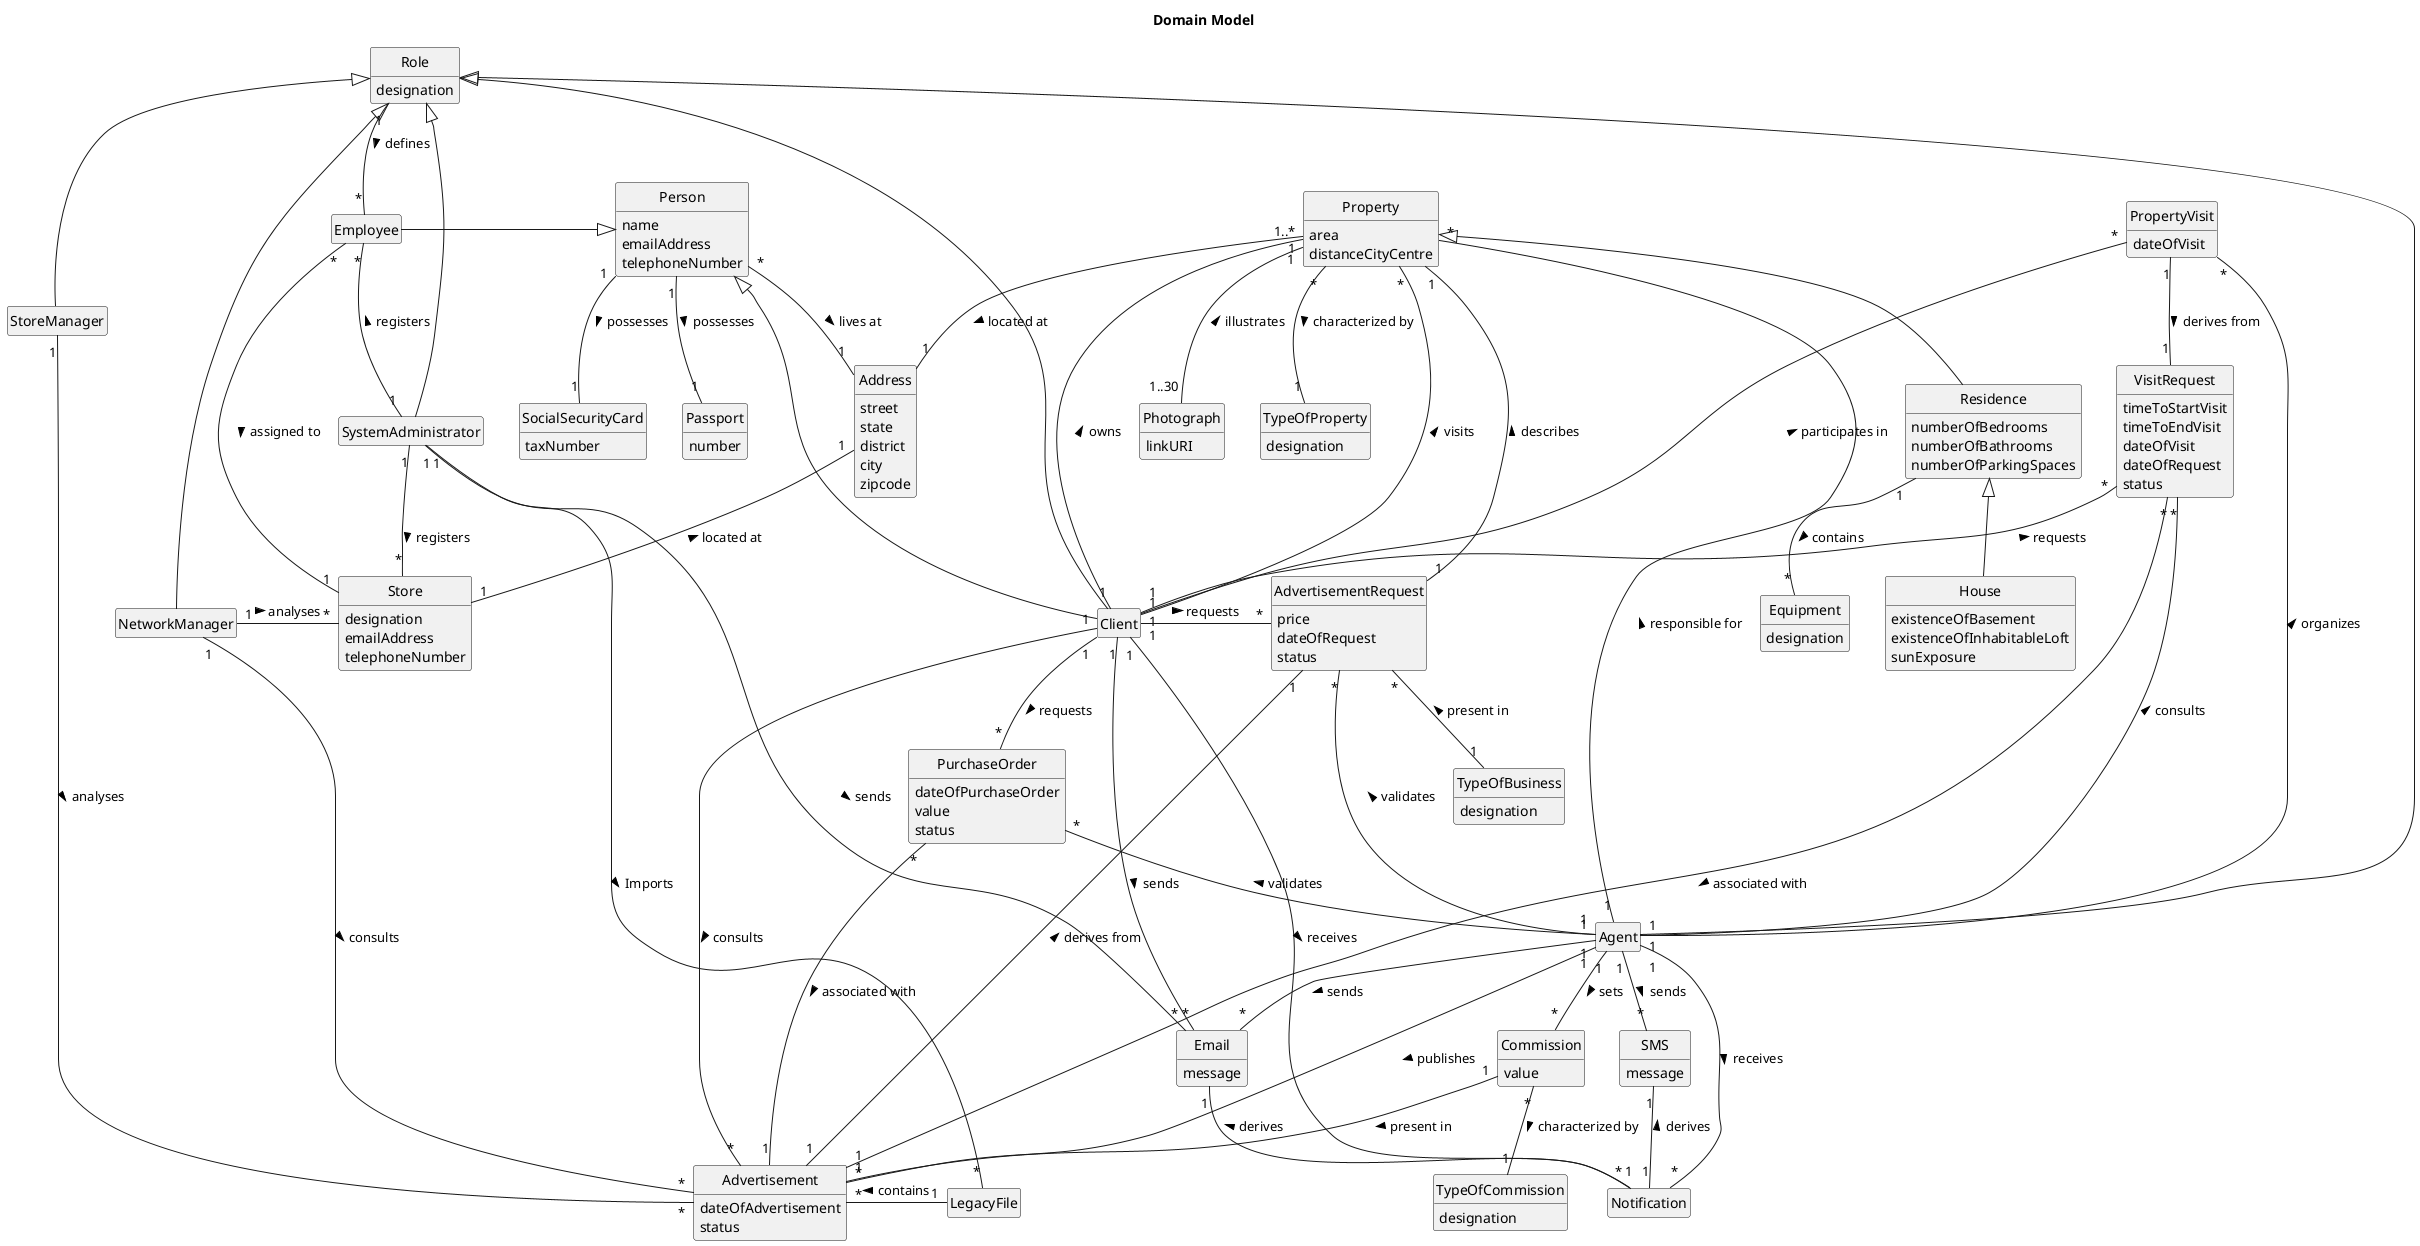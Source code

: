 @startuml

hide circle
hide empty members


title Domain Model

class Store {
designation
emailAddress
telephoneNumber
}
class Employee {}

class SystemAdministrator {}

class Agent {}

class Client{}

class Person{
name
emailAddress
telephoneNumber
}

class Role {
designation
}

class AdvertisementRequest {
price
dateOfRequest
status
}

class TypeOfBusiness{
designation
}

class Advertisement {
dateOfAdvertisement
status
}

class Property {
area
distanceCityCentre
}

class Residence {
numberOfBedrooms
numberOfBathrooms
numberOfParkingSpaces
}

class House{
existenceOfBasement
existenceOfInhabitableLoft
sunExposure
}

class Address{
street
state
district
city
zipcode
}

class Photograph{
linkURI
}

class SocialSecurityCard {
taxNumber
}

class Passport {
number
}

class Equipment {
designation
}

class TypeOfCommission{
designation
}

class TypeOfProperty{
designation
}

class Commission{
value
}

class PropertyVisit{
dateOfVisit
}

class VisitRequest{
timeToStartVisit
timeToEndVisit
dateOfVisit
dateOfRequest
status
}

class PurchaseOrder{
dateOfPurchaseOrder
value
status
}

class Notification{
}

class Email{
message
}

class SMS{
message
}

Property"*" ----- "1"Agent: responsible for <
Property"*" -- "1"Client: visits <
Property"1" -- "1"Address: located at >
Property"1..*" -- "1"Client: owns <
Property"1" -- "1..30"Photograph: illustrates <
Property"*" -- "1"TypeOfProperty: characterized by >
Property"1" -- "1"AdvertisementRequest: describes <
Property  <|-- Residence

VisitRequest"*" -- "1"Client: requests <
VisitRequest"*" -- "1"Agent: consults <

PropertyVisit"*" -- "1"Agent: organizes <
PropertyVisit"*" -- "1"Client: participates in <

Residence <|-- House
Residence"1" -- "*"Equipment : contains >

Address"1" -- "1"Store: located at <

Person"1" -- "1"Passport: possesses >
Person"*" -- "1"Address: lives at >
Person"1" -- "1"SocialSecurityCard: possesses >
Person <|--l Employee
Person <|---  Client


Role"1" -- "*"Employee: defines >
Role <|-- SystemAdministrator
Role <|-- Agent
Role <|-- Client
Role <|-- NetworkManager
Role <|-- StoreManager


PropertyVisit "1"--"1" VisitRequest : derives from >

Client"1" -- "*"Advertisement: consults >
Client"1" -- "*"PurchaseOrder: requests >

VisitRequest "*"-- "1"Advertisement : associated with >
PurchaseOrder "*"-- "1"Advertisement : associated with >
PurchaseOrder"*" -- "1" Agent: validates <



AdvertisementRequest"*" --l "1" Client: requests <
AdvertisementRequest"*" -- "1" Agent: validates <
AdvertisementRequest"1" -- "1" Advertisement: derives from <

Employee"*" - "1"Store: assigned to >
NetworkManager"1" - "*"Store: analyses >

Employee"*" -- "1"SystemAdministrator: registers <
SystemAdministrator"1" -- "*"Store: registers >


Agent"1" -- "*"Advertisement: publishes >
Agent"1" --down "*"Commission: sets >

Commission"*" -- "1"TypeOfCommission: characterized by >
Commission"1" -- "1"Advertisement: present in >

NetworkManager"1" -- "*"Advertisement : consults >
StoreManager"1" -- "*" Advertisement: analyses >

SystemAdministrator "1" - "*" LegacyFile : Imports >
Advertisement "*" - "1" LegacyFile : contains <

SystemAdministrator "1" -- "*" Email : sends >
Agent "1" -- "*" Email : sends >
Client "1" -- "*" Email : sends >

Email "1" -- "1" Notification : derives <
SMS "1" -- "1" Notification : derives <


Agent "1" -- "*" SMS : sends >
Notification "*" -- "1" Agent : receives <
Notification "*" -- "1" Client : receives <

AdvertisementRequest"*" --down "1" TypeOfBusiness: present in <

@enduml